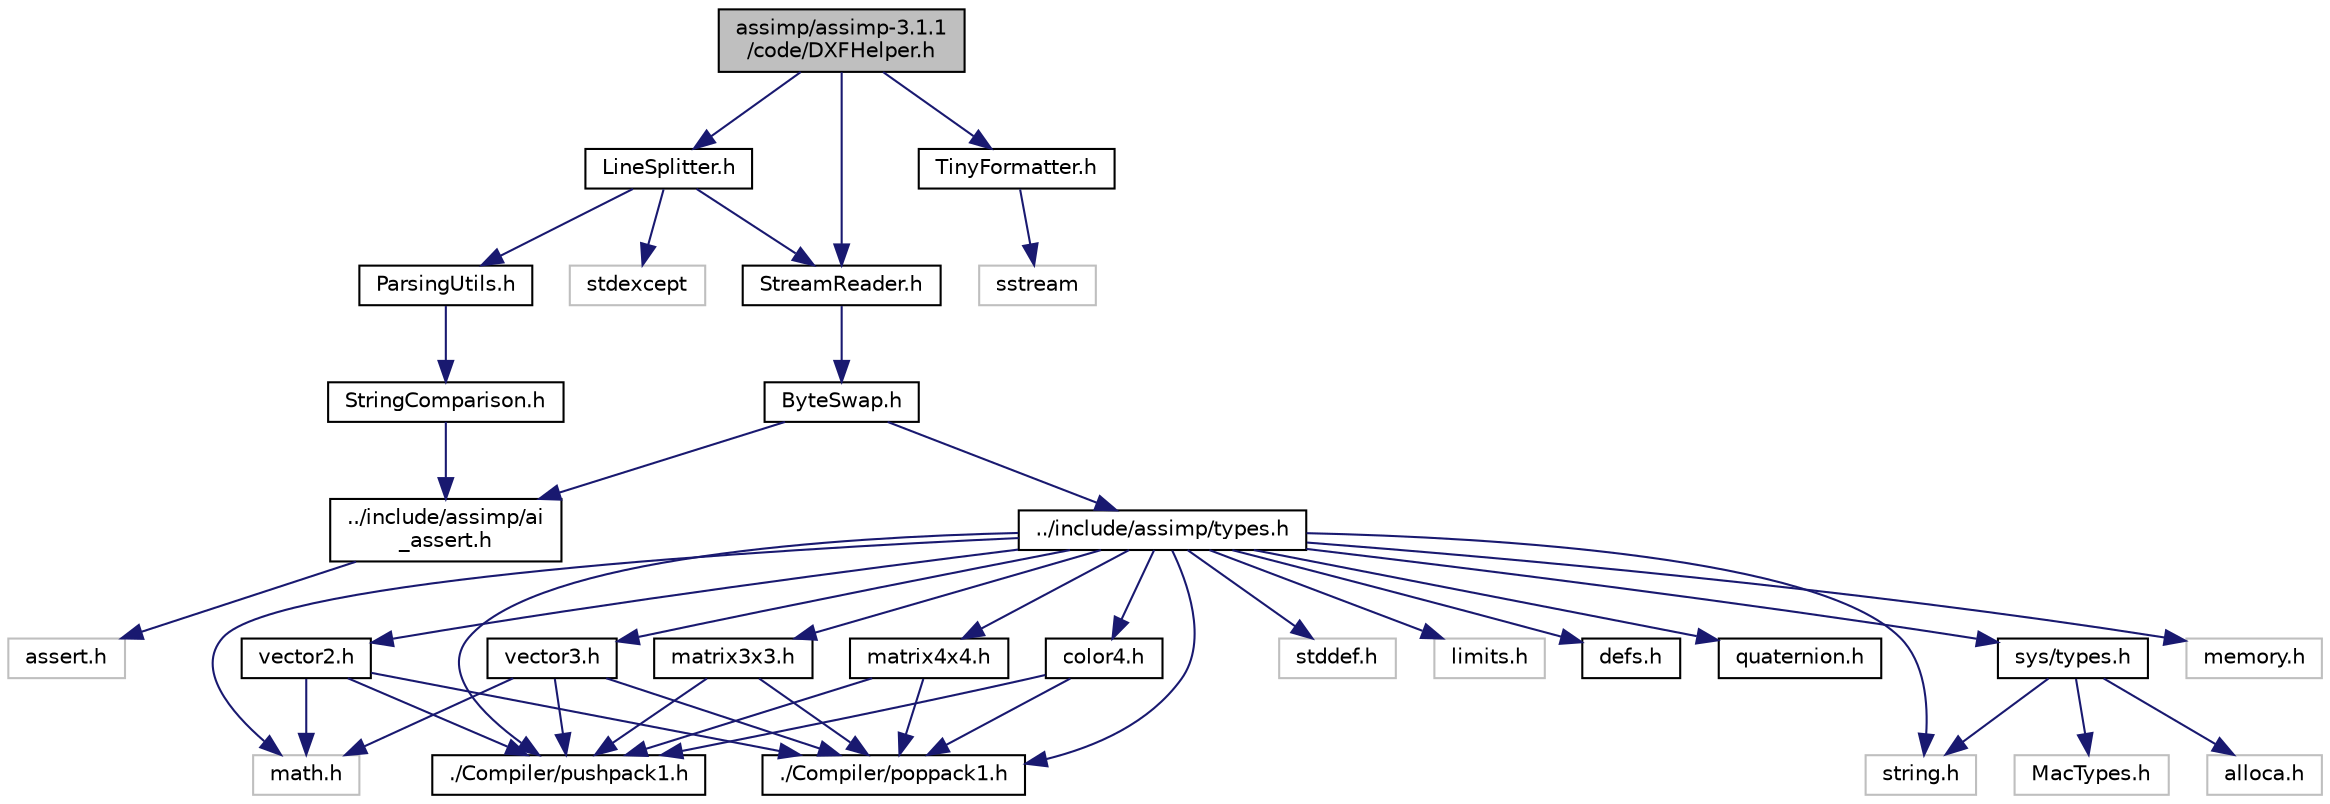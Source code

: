digraph "assimp/assimp-3.1.1/code/DXFHelper.h"
{
  edge [fontname="Helvetica",fontsize="10",labelfontname="Helvetica",labelfontsize="10"];
  node [fontname="Helvetica",fontsize="10",shape=record];
  Node1 [label="assimp/assimp-3.1.1\l/code/DXFHelper.h",height=0.2,width=0.4,color="black", fillcolor="grey75", style="filled", fontcolor="black"];
  Node1 -> Node2 [color="midnightblue",fontsize="10",style="solid",fontname="Helvetica"];
  Node2 [label="LineSplitter.h",height=0.2,width=0.4,color="black", fillcolor="white", style="filled",URL="$_line_splitter_8h.html",tooltip="LineSplitter, a helper class to iterate through all lines of a file easily. Works with StreamReader..."];
  Node2 -> Node3 [color="midnightblue",fontsize="10",style="solid",fontname="Helvetica"];
  Node3 [label="stdexcept",height=0.2,width=0.4,color="grey75", fillcolor="white", style="filled"];
  Node2 -> Node4 [color="midnightblue",fontsize="10",style="solid",fontname="Helvetica"];
  Node4 [label="StreamReader.h",height=0.2,width=0.4,color="black", fillcolor="white", style="filled",URL="$_stream_reader_8h_source.html"];
  Node4 -> Node5 [color="midnightblue",fontsize="10",style="solid",fontname="Helvetica"];
  Node5 [label="ByteSwap.h",height=0.2,width=0.4,color="black", fillcolor="white", style="filled",URL="$_byte_swap_8h_source.html"];
  Node5 -> Node6 [color="midnightblue",fontsize="10",style="solid",fontname="Helvetica"];
  Node6 [label="../include/assimp/ai\l_assert.h",height=0.2,width=0.4,color="black", fillcolor="white", style="filled",URL="$ai__assert_8h_source.html"];
  Node6 -> Node7 [color="midnightblue",fontsize="10",style="solid",fontname="Helvetica"];
  Node7 [label="assert.h",height=0.2,width=0.4,color="grey75", fillcolor="white", style="filled"];
  Node5 -> Node8 [color="midnightblue",fontsize="10",style="solid",fontname="Helvetica"];
  Node8 [label="../include/assimp/types.h",height=0.2,width=0.4,color="black", fillcolor="white", style="filled",URL="$assimp_2assimp-3_81_81_2include_2assimp_2types_8h_source.html"];
  Node8 -> Node9 [color="midnightblue",fontsize="10",style="solid",fontname="Helvetica"];
  Node9 [label="sys/types.h",height=0.2,width=0.4,color="black", fillcolor="white", style="filled",URL="$vorbis_2libvorbis-1_83_83_2macos_2compat_2sys_2types_8h_source.html"];
  Node9 -> Node10 [color="midnightblue",fontsize="10",style="solid",fontname="Helvetica"];
  Node10 [label="MacTypes.h",height=0.2,width=0.4,color="grey75", fillcolor="white", style="filled"];
  Node9 -> Node11 [color="midnightblue",fontsize="10",style="solid",fontname="Helvetica"];
  Node11 [label="alloca.h",height=0.2,width=0.4,color="grey75", fillcolor="white", style="filled"];
  Node9 -> Node12 [color="midnightblue",fontsize="10",style="solid",fontname="Helvetica"];
  Node12 [label="string.h",height=0.2,width=0.4,color="grey75", fillcolor="white", style="filled"];
  Node8 -> Node13 [color="midnightblue",fontsize="10",style="solid",fontname="Helvetica"];
  Node13 [label="memory.h",height=0.2,width=0.4,color="grey75", fillcolor="white", style="filled"];
  Node8 -> Node14 [color="midnightblue",fontsize="10",style="solid",fontname="Helvetica"];
  Node14 [label="math.h",height=0.2,width=0.4,color="grey75", fillcolor="white", style="filled"];
  Node8 -> Node15 [color="midnightblue",fontsize="10",style="solid",fontname="Helvetica"];
  Node15 [label="stddef.h",height=0.2,width=0.4,color="grey75", fillcolor="white", style="filled"];
  Node8 -> Node12 [color="midnightblue",fontsize="10",style="solid",fontname="Helvetica"];
  Node8 -> Node16 [color="midnightblue",fontsize="10",style="solid",fontname="Helvetica"];
  Node16 [label="limits.h",height=0.2,width=0.4,color="grey75", fillcolor="white", style="filled"];
  Node8 -> Node17 [color="midnightblue",fontsize="10",style="solid",fontname="Helvetica"];
  Node17 [label="defs.h",height=0.2,width=0.4,color="black", fillcolor="white", style="filled",URL="$defs_8h_source.html"];
  Node8 -> Node18 [color="midnightblue",fontsize="10",style="solid",fontname="Helvetica"];
  Node18 [label="vector3.h",height=0.2,width=0.4,color="black", fillcolor="white", style="filled",URL="$vector3_8h_source.html"];
  Node18 -> Node14 [color="midnightblue",fontsize="10",style="solid",fontname="Helvetica"];
  Node18 -> Node19 [color="midnightblue",fontsize="10",style="solid",fontname="Helvetica"];
  Node19 [label="./Compiler/pushpack1.h",height=0.2,width=0.4,color="black", fillcolor="white", style="filled",URL="$pushpack1_8h_source.html"];
  Node18 -> Node20 [color="midnightblue",fontsize="10",style="solid",fontname="Helvetica"];
  Node20 [label="./Compiler/poppack1.h",height=0.2,width=0.4,color="black", fillcolor="white", style="filled",URL="$poppack1_8h_source.html"];
  Node8 -> Node21 [color="midnightblue",fontsize="10",style="solid",fontname="Helvetica"];
  Node21 [label="vector2.h",height=0.2,width=0.4,color="black", fillcolor="white", style="filled",URL="$vector2_8h_source.html"];
  Node21 -> Node14 [color="midnightblue",fontsize="10",style="solid",fontname="Helvetica"];
  Node21 -> Node19 [color="midnightblue",fontsize="10",style="solid",fontname="Helvetica"];
  Node21 -> Node20 [color="midnightblue",fontsize="10",style="solid",fontname="Helvetica"];
  Node8 -> Node22 [color="midnightblue",fontsize="10",style="solid",fontname="Helvetica"];
  Node22 [label="color4.h",height=0.2,width=0.4,color="black", fillcolor="white", style="filled",URL="$color4_8h_source.html"];
  Node22 -> Node19 [color="midnightblue",fontsize="10",style="solid",fontname="Helvetica"];
  Node22 -> Node20 [color="midnightblue",fontsize="10",style="solid",fontname="Helvetica"];
  Node8 -> Node23 [color="midnightblue",fontsize="10",style="solid",fontname="Helvetica"];
  Node23 [label="matrix3x3.h",height=0.2,width=0.4,color="black", fillcolor="white", style="filled",URL="$matrix3x3_8h.html",tooltip="Definition of a 3x3 matrix, including operators when compiling in C++. "];
  Node23 -> Node19 [color="midnightblue",fontsize="10",style="solid",fontname="Helvetica"];
  Node23 -> Node20 [color="midnightblue",fontsize="10",style="solid",fontname="Helvetica"];
  Node8 -> Node24 [color="midnightblue",fontsize="10",style="solid",fontname="Helvetica"];
  Node24 [label="matrix4x4.h",height=0.2,width=0.4,color="black", fillcolor="white", style="filled",URL="$matrix4x4_8h.html",tooltip="4x4 matrix structure, including operators when compiling in C++ "];
  Node24 -> Node19 [color="midnightblue",fontsize="10",style="solid",fontname="Helvetica"];
  Node24 -> Node20 [color="midnightblue",fontsize="10",style="solid",fontname="Helvetica"];
  Node8 -> Node25 [color="midnightblue",fontsize="10",style="solid",fontname="Helvetica"];
  Node25 [label="quaternion.h",height=0.2,width=0.4,color="black", fillcolor="white", style="filled",URL="$assimp_2assimp-3_81_81_2include_2assimp_2quaternion_8h_source.html"];
  Node8 -> Node19 [color="midnightblue",fontsize="10",style="solid",fontname="Helvetica"];
  Node8 -> Node20 [color="midnightblue",fontsize="10",style="solid",fontname="Helvetica"];
  Node2 -> Node26 [color="midnightblue",fontsize="10",style="solid",fontname="Helvetica"];
  Node26 [label="ParsingUtils.h",height=0.2,width=0.4,color="black", fillcolor="white", style="filled",URL="$_parsing_utils_8h.html",tooltip="Defines helper functions for text parsing. "];
  Node26 -> Node27 [color="midnightblue",fontsize="10",style="solid",fontname="Helvetica"];
  Node27 [label="StringComparison.h",height=0.2,width=0.4,color="black", fillcolor="white", style="filled",URL="$_string_comparison_8h_source.html"];
  Node27 -> Node6 [color="midnightblue",fontsize="10",style="solid",fontname="Helvetica"];
  Node1 -> Node28 [color="midnightblue",fontsize="10",style="solid",fontname="Helvetica"];
  Node28 [label="TinyFormatter.h",height=0.2,width=0.4,color="black", fillcolor="white", style="filled",URL="$_tiny_formatter_8h.html",tooltip="Utility to format log messages more easily. Introduced to get rid of the boost::format dependency..."];
  Node28 -> Node29 [color="midnightblue",fontsize="10",style="solid",fontname="Helvetica"];
  Node29 [label="sstream",height=0.2,width=0.4,color="grey75", fillcolor="white", style="filled"];
  Node1 -> Node4 [color="midnightblue",fontsize="10",style="solid",fontname="Helvetica"];
}

